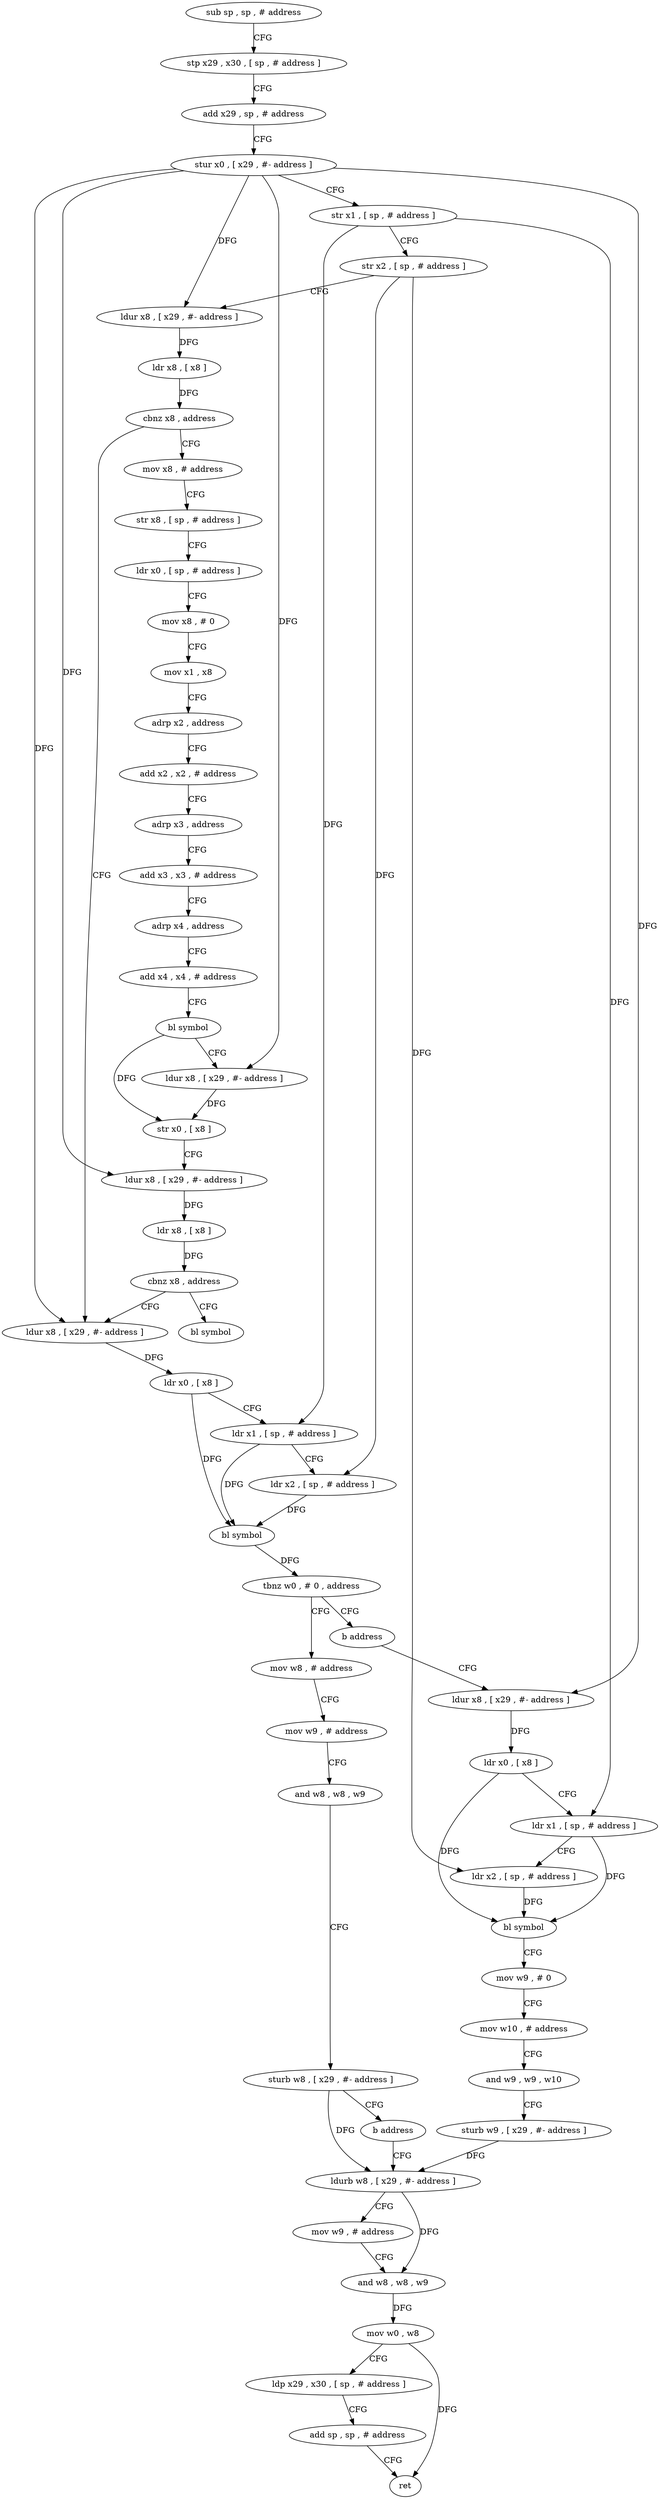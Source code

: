 digraph "func" {
"4216896" [label = "sub sp , sp , # address" ]
"4216900" [label = "stp x29 , x30 , [ sp , # address ]" ]
"4216904" [label = "add x29 , sp , # address" ]
"4216908" [label = "stur x0 , [ x29 , #- address ]" ]
"4216912" [label = "str x1 , [ sp , # address ]" ]
"4216916" [label = "str x2 , [ sp , # address ]" ]
"4216920" [label = "ldur x8 , [ x29 , #- address ]" ]
"4216924" [label = "ldr x8 , [ x8 ]" ]
"4216928" [label = "cbnz x8 , address" ]
"4217004" [label = "ldur x8 , [ x29 , #- address ]" ]
"4216932" [label = "mov x8 , # address" ]
"4217008" [label = "ldr x0 , [ x8 ]" ]
"4217012" [label = "ldr x1 , [ sp , # address ]" ]
"4217016" [label = "ldr x2 , [ sp , # address ]" ]
"4217020" [label = "bl symbol" ]
"4217024" [label = "tbnz w0 , # 0 , address" ]
"4217032" [label = "mov w8 , # address" ]
"4217028" [label = "b address" ]
"4216936" [label = "str x8 , [ sp , # address ]" ]
"4216940" [label = "ldr x0 , [ sp , # address ]" ]
"4216944" [label = "mov x8 , # 0" ]
"4216948" [label = "mov x1 , x8" ]
"4216952" [label = "adrp x2 , address" ]
"4216956" [label = "add x2 , x2 , # address" ]
"4216960" [label = "adrp x3 , address" ]
"4216964" [label = "add x3 , x3 , # address" ]
"4216968" [label = "adrp x4 , address" ]
"4216972" [label = "add x4 , x4 , # address" ]
"4216976" [label = "bl symbol" ]
"4216980" [label = "ldur x8 , [ x29 , #- address ]" ]
"4216984" [label = "str x0 , [ x8 ]" ]
"4216988" [label = "ldur x8 , [ x29 , #- address ]" ]
"4216992" [label = "ldr x8 , [ x8 ]" ]
"4216996" [label = "cbnz x8 , address" ]
"4217000" [label = "bl symbol" ]
"4217036" [label = "mov w9 , # address" ]
"4217040" [label = "and w8 , w8 , w9" ]
"4217044" [label = "sturb w8 , [ x29 , #- address ]" ]
"4217048" [label = "b address" ]
"4217088" [label = "ldurb w8 , [ x29 , #- address ]" ]
"4217052" [label = "ldur x8 , [ x29 , #- address ]" ]
"4217092" [label = "mov w9 , # address" ]
"4217096" [label = "and w8 , w8 , w9" ]
"4217100" [label = "mov w0 , w8" ]
"4217104" [label = "ldp x29 , x30 , [ sp , # address ]" ]
"4217108" [label = "add sp , sp , # address" ]
"4217112" [label = "ret" ]
"4217056" [label = "ldr x0 , [ x8 ]" ]
"4217060" [label = "ldr x1 , [ sp , # address ]" ]
"4217064" [label = "ldr x2 , [ sp , # address ]" ]
"4217068" [label = "bl symbol" ]
"4217072" [label = "mov w9 , # 0" ]
"4217076" [label = "mov w10 , # address" ]
"4217080" [label = "and w9 , w9 , w10" ]
"4217084" [label = "sturb w9 , [ x29 , #- address ]" ]
"4216896" -> "4216900" [ label = "CFG" ]
"4216900" -> "4216904" [ label = "CFG" ]
"4216904" -> "4216908" [ label = "CFG" ]
"4216908" -> "4216912" [ label = "CFG" ]
"4216908" -> "4216920" [ label = "DFG" ]
"4216908" -> "4217004" [ label = "DFG" ]
"4216908" -> "4216980" [ label = "DFG" ]
"4216908" -> "4216988" [ label = "DFG" ]
"4216908" -> "4217052" [ label = "DFG" ]
"4216912" -> "4216916" [ label = "CFG" ]
"4216912" -> "4217012" [ label = "DFG" ]
"4216912" -> "4217060" [ label = "DFG" ]
"4216916" -> "4216920" [ label = "CFG" ]
"4216916" -> "4217016" [ label = "DFG" ]
"4216916" -> "4217064" [ label = "DFG" ]
"4216920" -> "4216924" [ label = "DFG" ]
"4216924" -> "4216928" [ label = "DFG" ]
"4216928" -> "4217004" [ label = "CFG" ]
"4216928" -> "4216932" [ label = "CFG" ]
"4217004" -> "4217008" [ label = "DFG" ]
"4216932" -> "4216936" [ label = "CFG" ]
"4217008" -> "4217012" [ label = "CFG" ]
"4217008" -> "4217020" [ label = "DFG" ]
"4217012" -> "4217016" [ label = "CFG" ]
"4217012" -> "4217020" [ label = "DFG" ]
"4217016" -> "4217020" [ label = "DFG" ]
"4217020" -> "4217024" [ label = "DFG" ]
"4217024" -> "4217032" [ label = "CFG" ]
"4217024" -> "4217028" [ label = "CFG" ]
"4217032" -> "4217036" [ label = "CFG" ]
"4217028" -> "4217052" [ label = "CFG" ]
"4216936" -> "4216940" [ label = "CFG" ]
"4216940" -> "4216944" [ label = "CFG" ]
"4216944" -> "4216948" [ label = "CFG" ]
"4216948" -> "4216952" [ label = "CFG" ]
"4216952" -> "4216956" [ label = "CFG" ]
"4216956" -> "4216960" [ label = "CFG" ]
"4216960" -> "4216964" [ label = "CFG" ]
"4216964" -> "4216968" [ label = "CFG" ]
"4216968" -> "4216972" [ label = "CFG" ]
"4216972" -> "4216976" [ label = "CFG" ]
"4216976" -> "4216980" [ label = "CFG" ]
"4216976" -> "4216984" [ label = "DFG" ]
"4216980" -> "4216984" [ label = "DFG" ]
"4216984" -> "4216988" [ label = "CFG" ]
"4216988" -> "4216992" [ label = "DFG" ]
"4216992" -> "4216996" [ label = "DFG" ]
"4216996" -> "4217004" [ label = "CFG" ]
"4216996" -> "4217000" [ label = "CFG" ]
"4217036" -> "4217040" [ label = "CFG" ]
"4217040" -> "4217044" [ label = "CFG" ]
"4217044" -> "4217048" [ label = "CFG" ]
"4217044" -> "4217088" [ label = "DFG" ]
"4217048" -> "4217088" [ label = "CFG" ]
"4217088" -> "4217092" [ label = "CFG" ]
"4217088" -> "4217096" [ label = "DFG" ]
"4217052" -> "4217056" [ label = "DFG" ]
"4217092" -> "4217096" [ label = "CFG" ]
"4217096" -> "4217100" [ label = "DFG" ]
"4217100" -> "4217104" [ label = "CFG" ]
"4217100" -> "4217112" [ label = "DFG" ]
"4217104" -> "4217108" [ label = "CFG" ]
"4217108" -> "4217112" [ label = "CFG" ]
"4217056" -> "4217060" [ label = "CFG" ]
"4217056" -> "4217068" [ label = "DFG" ]
"4217060" -> "4217064" [ label = "CFG" ]
"4217060" -> "4217068" [ label = "DFG" ]
"4217064" -> "4217068" [ label = "DFG" ]
"4217068" -> "4217072" [ label = "CFG" ]
"4217072" -> "4217076" [ label = "CFG" ]
"4217076" -> "4217080" [ label = "CFG" ]
"4217080" -> "4217084" [ label = "CFG" ]
"4217084" -> "4217088" [ label = "DFG" ]
}
